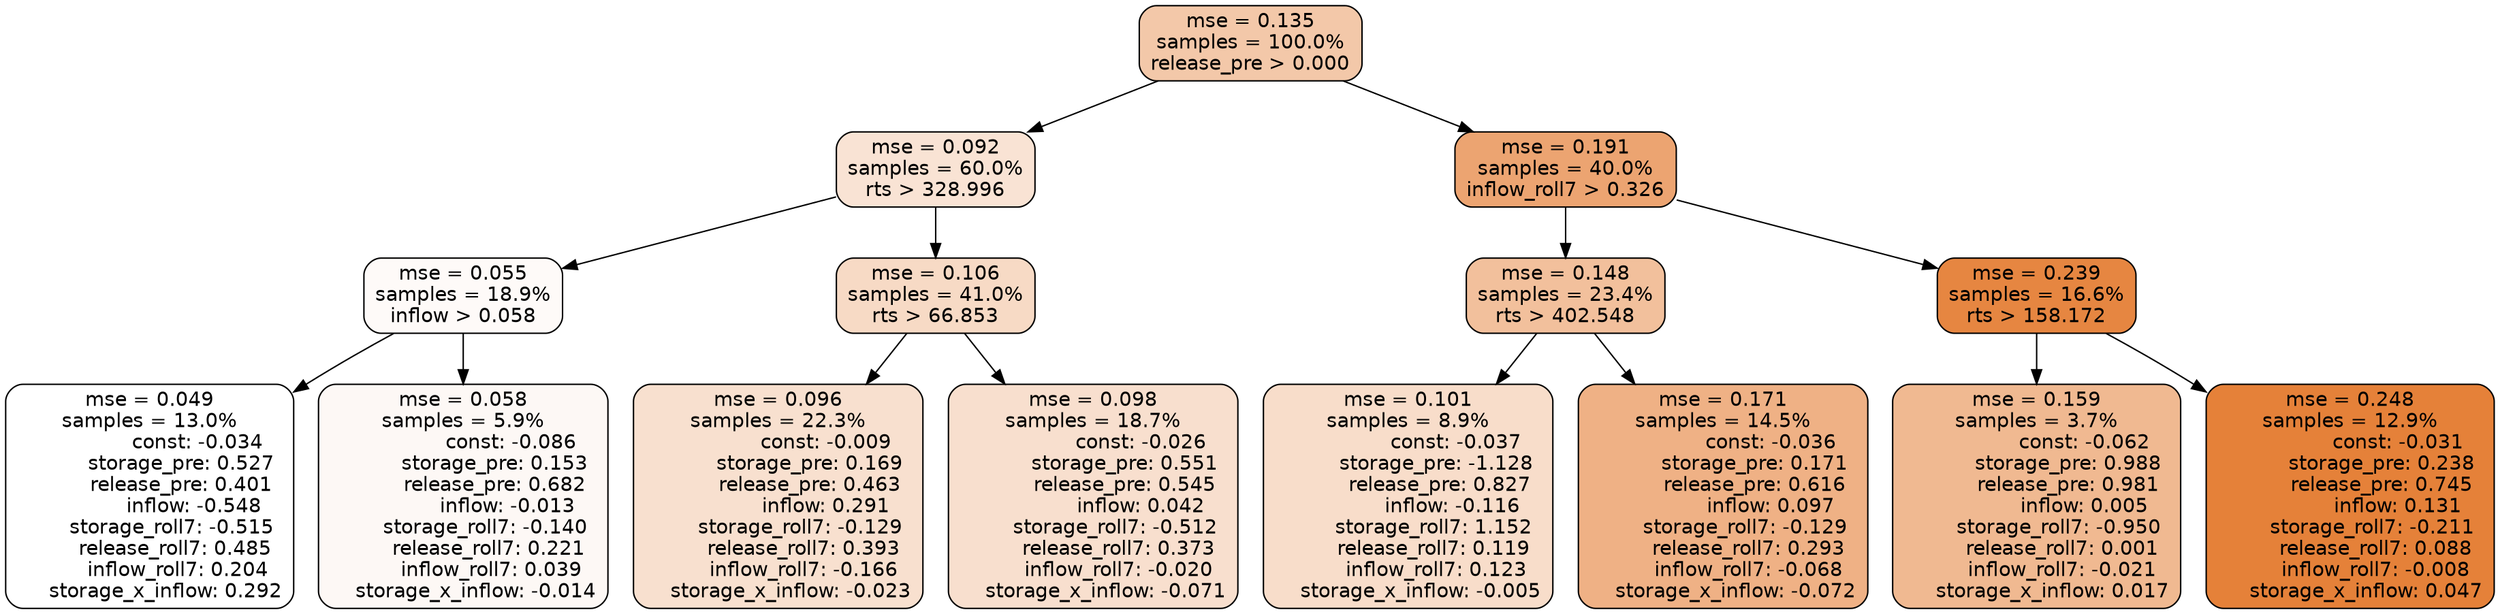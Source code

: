 digraph tree {
node [shape=rectangle, style="filled, rounded", color="black", fontname=helvetica] ;
edge [fontname=helvetica] ;
	"0" [label="mse = 0.135
samples = 100.0%
release_pre > 0.000", fillcolor="#f3c8a9"]
	"1" [label="mse = 0.092
samples = 60.0%
rts > 328.996", fillcolor="#f9e3d4"]
	"8" [label="mse = 0.191
samples = 40.0%
inflow_roll7 > 0.326", fillcolor="#eca471"]
	"5" [label="mse = 0.055
samples = 18.9%
inflow > 0.058", fillcolor="#fefaf8"]
	"2" [label="mse = 0.106
samples = 41.0%
rts > 66.853", fillcolor="#f7dac5"]
	"9" [label="mse = 0.148
samples = 23.4%
rts > 402.548", fillcolor="#f2c09c"]
	"12" [label="mse = 0.239
samples = 16.6%
rts > 158.172", fillcolor="#e68641"]
	"6" [label="mse = 0.049
samples = 13.0%
               const: -0.034
          storage_pre: 0.527
          release_pre: 0.401
              inflow: -0.548
       storage_roll7: -0.515
        release_roll7: 0.485
         inflow_roll7: 0.204
     storage_x_inflow: 0.292", fillcolor="#ffffff"]
	"7" [label="mse = 0.058
samples = 5.9%
               const: -0.086
          storage_pre: 0.153
          release_pre: 0.682
              inflow: -0.013
       storage_roll7: -0.140
        release_roll7: 0.221
         inflow_roll7: 0.039
    storage_x_inflow: -0.014", fillcolor="#fdf8f5"]
	"3" [label="mse = 0.096
samples = 22.3%
               const: -0.009
          storage_pre: 0.169
          release_pre: 0.463
               inflow: 0.291
       storage_roll7: -0.129
        release_roll7: 0.393
        inflow_roll7: -0.166
    storage_x_inflow: -0.023", fillcolor="#f8e0cf"]
	"4" [label="mse = 0.098
samples = 18.7%
               const: -0.026
          storage_pre: 0.551
          release_pre: 0.545
               inflow: 0.042
       storage_roll7: -0.512
        release_roll7: 0.373
        inflow_roll7: -0.020
    storage_x_inflow: -0.071", fillcolor="#f8dfce"]
	"11" [label="mse = 0.101
samples = 8.9%
               const: -0.037
         storage_pre: -1.128
          release_pre: 0.827
              inflow: -0.116
        storage_roll7: 1.152
        release_roll7: 0.119
         inflow_roll7: 0.123
    storage_x_inflow: -0.005", fillcolor="#f8ddca"]
	"10" [label="mse = 0.171
samples = 14.5%
               const: -0.036
          storage_pre: 0.171
          release_pre: 0.616
               inflow: 0.097
       storage_roll7: -0.129
        release_roll7: 0.293
        inflow_roll7: -0.068
    storage_x_inflow: -0.072", fillcolor="#efb185"]
	"14" [label="mse = 0.159
samples = 3.7%
               const: -0.062
          storage_pre: 0.988
          release_pre: 0.981
               inflow: 0.005
       storage_roll7: -0.950
        release_roll7: 0.001
        inflow_roll7: -0.021
     storage_x_inflow: 0.017", fillcolor="#f0b991"]
	"13" [label="mse = 0.248
samples = 12.9%
               const: -0.031
          storage_pre: 0.238
          release_pre: 0.745
               inflow: 0.131
       storage_roll7: -0.211
        release_roll7: 0.088
        inflow_roll7: -0.008
     storage_x_inflow: 0.047", fillcolor="#e58139"]

	"0" -> "1"
	"0" -> "8"
	"1" -> "2"
	"1" -> "5"
	"8" -> "9"
	"8" -> "12"
	"5" -> "6"
	"5" -> "7"
	"2" -> "3"
	"2" -> "4"
	"9" -> "10"
	"9" -> "11"
	"12" -> "13"
	"12" -> "14"
}